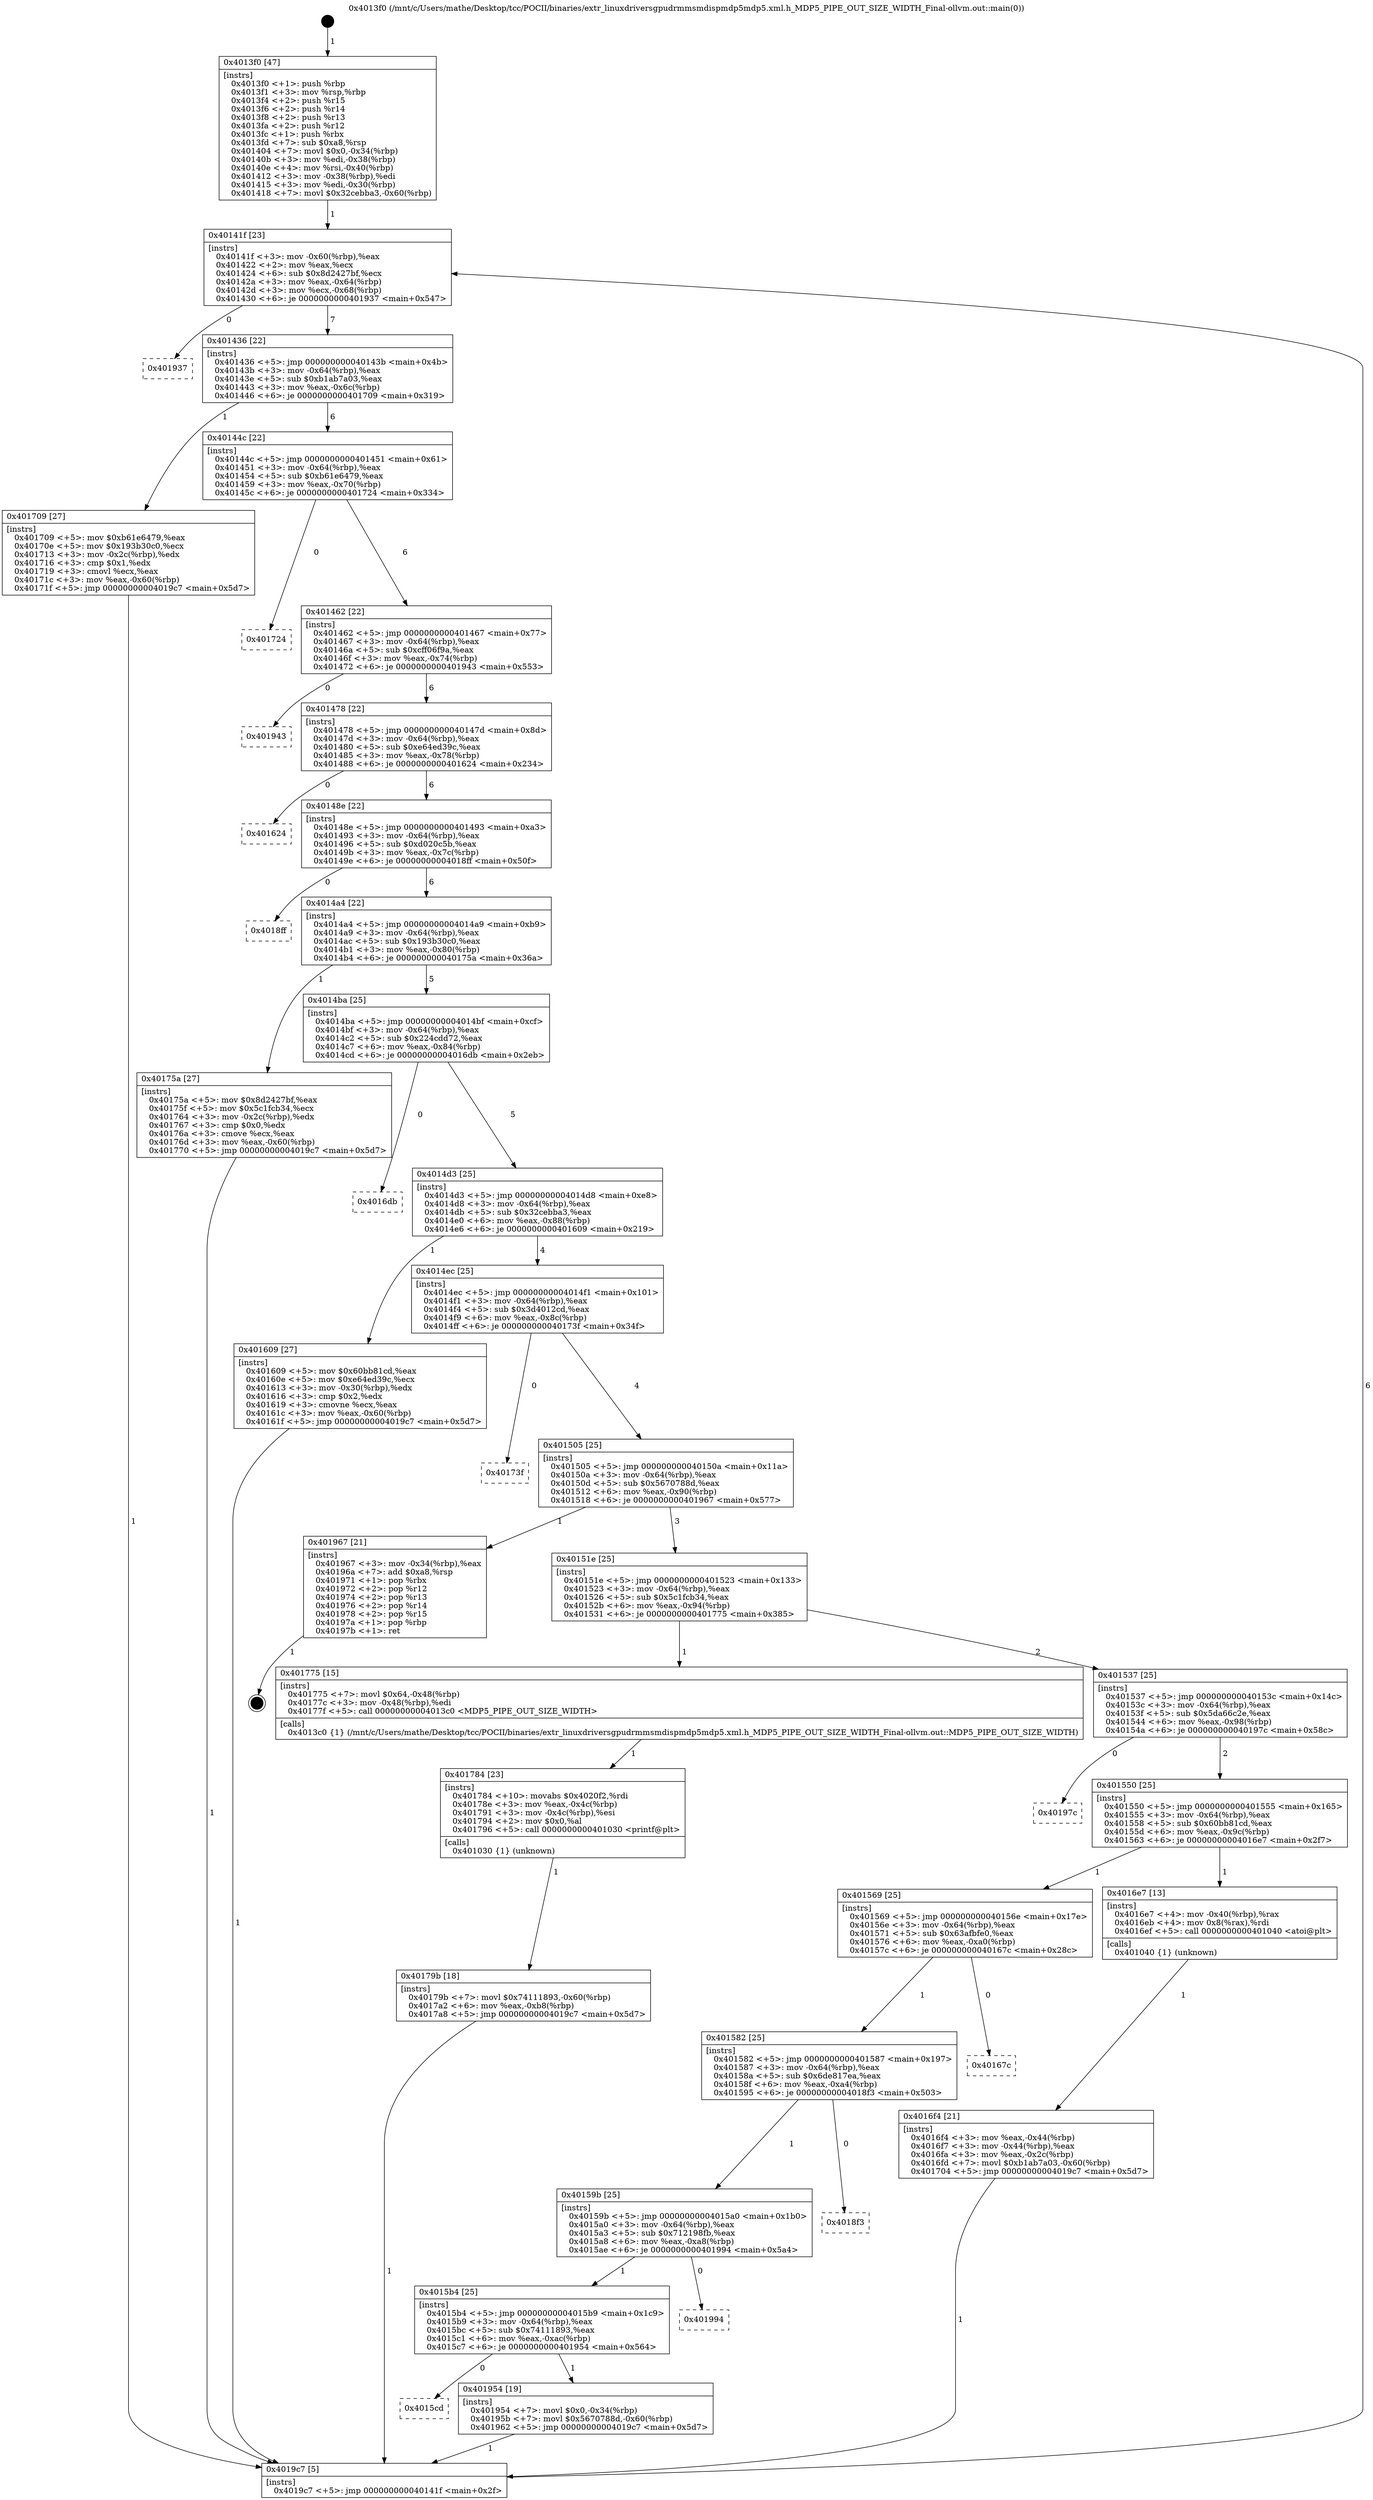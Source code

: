 digraph "0x4013f0" {
  label = "0x4013f0 (/mnt/c/Users/mathe/Desktop/tcc/POCII/binaries/extr_linuxdriversgpudrmmsmdispmdp5mdp5.xml.h_MDP5_PIPE_OUT_SIZE_WIDTH_Final-ollvm.out::main(0))"
  labelloc = "t"
  node[shape=record]

  Entry [label="",width=0.3,height=0.3,shape=circle,fillcolor=black,style=filled]
  "0x40141f" [label="{
     0x40141f [23]\l
     | [instrs]\l
     &nbsp;&nbsp;0x40141f \<+3\>: mov -0x60(%rbp),%eax\l
     &nbsp;&nbsp;0x401422 \<+2\>: mov %eax,%ecx\l
     &nbsp;&nbsp;0x401424 \<+6\>: sub $0x8d2427bf,%ecx\l
     &nbsp;&nbsp;0x40142a \<+3\>: mov %eax,-0x64(%rbp)\l
     &nbsp;&nbsp;0x40142d \<+3\>: mov %ecx,-0x68(%rbp)\l
     &nbsp;&nbsp;0x401430 \<+6\>: je 0000000000401937 \<main+0x547\>\l
  }"]
  "0x401937" [label="{
     0x401937\l
  }", style=dashed]
  "0x401436" [label="{
     0x401436 [22]\l
     | [instrs]\l
     &nbsp;&nbsp;0x401436 \<+5\>: jmp 000000000040143b \<main+0x4b\>\l
     &nbsp;&nbsp;0x40143b \<+3\>: mov -0x64(%rbp),%eax\l
     &nbsp;&nbsp;0x40143e \<+5\>: sub $0xb1ab7a03,%eax\l
     &nbsp;&nbsp;0x401443 \<+3\>: mov %eax,-0x6c(%rbp)\l
     &nbsp;&nbsp;0x401446 \<+6\>: je 0000000000401709 \<main+0x319\>\l
  }"]
  Exit [label="",width=0.3,height=0.3,shape=circle,fillcolor=black,style=filled,peripheries=2]
  "0x401709" [label="{
     0x401709 [27]\l
     | [instrs]\l
     &nbsp;&nbsp;0x401709 \<+5\>: mov $0xb61e6479,%eax\l
     &nbsp;&nbsp;0x40170e \<+5\>: mov $0x193b30c0,%ecx\l
     &nbsp;&nbsp;0x401713 \<+3\>: mov -0x2c(%rbp),%edx\l
     &nbsp;&nbsp;0x401716 \<+3\>: cmp $0x1,%edx\l
     &nbsp;&nbsp;0x401719 \<+3\>: cmovl %ecx,%eax\l
     &nbsp;&nbsp;0x40171c \<+3\>: mov %eax,-0x60(%rbp)\l
     &nbsp;&nbsp;0x40171f \<+5\>: jmp 00000000004019c7 \<main+0x5d7\>\l
  }"]
  "0x40144c" [label="{
     0x40144c [22]\l
     | [instrs]\l
     &nbsp;&nbsp;0x40144c \<+5\>: jmp 0000000000401451 \<main+0x61\>\l
     &nbsp;&nbsp;0x401451 \<+3\>: mov -0x64(%rbp),%eax\l
     &nbsp;&nbsp;0x401454 \<+5\>: sub $0xb61e6479,%eax\l
     &nbsp;&nbsp;0x401459 \<+3\>: mov %eax,-0x70(%rbp)\l
     &nbsp;&nbsp;0x40145c \<+6\>: je 0000000000401724 \<main+0x334\>\l
  }"]
  "0x4015cd" [label="{
     0x4015cd\l
  }", style=dashed]
  "0x401724" [label="{
     0x401724\l
  }", style=dashed]
  "0x401462" [label="{
     0x401462 [22]\l
     | [instrs]\l
     &nbsp;&nbsp;0x401462 \<+5\>: jmp 0000000000401467 \<main+0x77\>\l
     &nbsp;&nbsp;0x401467 \<+3\>: mov -0x64(%rbp),%eax\l
     &nbsp;&nbsp;0x40146a \<+5\>: sub $0xcff06f9a,%eax\l
     &nbsp;&nbsp;0x40146f \<+3\>: mov %eax,-0x74(%rbp)\l
     &nbsp;&nbsp;0x401472 \<+6\>: je 0000000000401943 \<main+0x553\>\l
  }"]
  "0x401954" [label="{
     0x401954 [19]\l
     | [instrs]\l
     &nbsp;&nbsp;0x401954 \<+7\>: movl $0x0,-0x34(%rbp)\l
     &nbsp;&nbsp;0x40195b \<+7\>: movl $0x5670788d,-0x60(%rbp)\l
     &nbsp;&nbsp;0x401962 \<+5\>: jmp 00000000004019c7 \<main+0x5d7\>\l
  }"]
  "0x401943" [label="{
     0x401943\l
  }", style=dashed]
  "0x401478" [label="{
     0x401478 [22]\l
     | [instrs]\l
     &nbsp;&nbsp;0x401478 \<+5\>: jmp 000000000040147d \<main+0x8d\>\l
     &nbsp;&nbsp;0x40147d \<+3\>: mov -0x64(%rbp),%eax\l
     &nbsp;&nbsp;0x401480 \<+5\>: sub $0xe64ed39c,%eax\l
     &nbsp;&nbsp;0x401485 \<+3\>: mov %eax,-0x78(%rbp)\l
     &nbsp;&nbsp;0x401488 \<+6\>: je 0000000000401624 \<main+0x234\>\l
  }"]
  "0x4015b4" [label="{
     0x4015b4 [25]\l
     | [instrs]\l
     &nbsp;&nbsp;0x4015b4 \<+5\>: jmp 00000000004015b9 \<main+0x1c9\>\l
     &nbsp;&nbsp;0x4015b9 \<+3\>: mov -0x64(%rbp),%eax\l
     &nbsp;&nbsp;0x4015bc \<+5\>: sub $0x74111893,%eax\l
     &nbsp;&nbsp;0x4015c1 \<+6\>: mov %eax,-0xac(%rbp)\l
     &nbsp;&nbsp;0x4015c7 \<+6\>: je 0000000000401954 \<main+0x564\>\l
  }"]
  "0x401624" [label="{
     0x401624\l
  }", style=dashed]
  "0x40148e" [label="{
     0x40148e [22]\l
     | [instrs]\l
     &nbsp;&nbsp;0x40148e \<+5\>: jmp 0000000000401493 \<main+0xa3\>\l
     &nbsp;&nbsp;0x401493 \<+3\>: mov -0x64(%rbp),%eax\l
     &nbsp;&nbsp;0x401496 \<+5\>: sub $0xd020c5b,%eax\l
     &nbsp;&nbsp;0x40149b \<+3\>: mov %eax,-0x7c(%rbp)\l
     &nbsp;&nbsp;0x40149e \<+6\>: je 00000000004018ff \<main+0x50f\>\l
  }"]
  "0x401994" [label="{
     0x401994\l
  }", style=dashed]
  "0x4018ff" [label="{
     0x4018ff\l
  }", style=dashed]
  "0x4014a4" [label="{
     0x4014a4 [22]\l
     | [instrs]\l
     &nbsp;&nbsp;0x4014a4 \<+5\>: jmp 00000000004014a9 \<main+0xb9\>\l
     &nbsp;&nbsp;0x4014a9 \<+3\>: mov -0x64(%rbp),%eax\l
     &nbsp;&nbsp;0x4014ac \<+5\>: sub $0x193b30c0,%eax\l
     &nbsp;&nbsp;0x4014b1 \<+3\>: mov %eax,-0x80(%rbp)\l
     &nbsp;&nbsp;0x4014b4 \<+6\>: je 000000000040175a \<main+0x36a\>\l
  }"]
  "0x40159b" [label="{
     0x40159b [25]\l
     | [instrs]\l
     &nbsp;&nbsp;0x40159b \<+5\>: jmp 00000000004015a0 \<main+0x1b0\>\l
     &nbsp;&nbsp;0x4015a0 \<+3\>: mov -0x64(%rbp),%eax\l
     &nbsp;&nbsp;0x4015a3 \<+5\>: sub $0x712198fb,%eax\l
     &nbsp;&nbsp;0x4015a8 \<+6\>: mov %eax,-0xa8(%rbp)\l
     &nbsp;&nbsp;0x4015ae \<+6\>: je 0000000000401994 \<main+0x5a4\>\l
  }"]
  "0x40175a" [label="{
     0x40175a [27]\l
     | [instrs]\l
     &nbsp;&nbsp;0x40175a \<+5\>: mov $0x8d2427bf,%eax\l
     &nbsp;&nbsp;0x40175f \<+5\>: mov $0x5c1fcb34,%ecx\l
     &nbsp;&nbsp;0x401764 \<+3\>: mov -0x2c(%rbp),%edx\l
     &nbsp;&nbsp;0x401767 \<+3\>: cmp $0x0,%edx\l
     &nbsp;&nbsp;0x40176a \<+3\>: cmove %ecx,%eax\l
     &nbsp;&nbsp;0x40176d \<+3\>: mov %eax,-0x60(%rbp)\l
     &nbsp;&nbsp;0x401770 \<+5\>: jmp 00000000004019c7 \<main+0x5d7\>\l
  }"]
  "0x4014ba" [label="{
     0x4014ba [25]\l
     | [instrs]\l
     &nbsp;&nbsp;0x4014ba \<+5\>: jmp 00000000004014bf \<main+0xcf\>\l
     &nbsp;&nbsp;0x4014bf \<+3\>: mov -0x64(%rbp),%eax\l
     &nbsp;&nbsp;0x4014c2 \<+5\>: sub $0x224cdd72,%eax\l
     &nbsp;&nbsp;0x4014c7 \<+6\>: mov %eax,-0x84(%rbp)\l
     &nbsp;&nbsp;0x4014cd \<+6\>: je 00000000004016db \<main+0x2eb\>\l
  }"]
  "0x4018f3" [label="{
     0x4018f3\l
  }", style=dashed]
  "0x4016db" [label="{
     0x4016db\l
  }", style=dashed]
  "0x4014d3" [label="{
     0x4014d3 [25]\l
     | [instrs]\l
     &nbsp;&nbsp;0x4014d3 \<+5\>: jmp 00000000004014d8 \<main+0xe8\>\l
     &nbsp;&nbsp;0x4014d8 \<+3\>: mov -0x64(%rbp),%eax\l
     &nbsp;&nbsp;0x4014db \<+5\>: sub $0x32cebba3,%eax\l
     &nbsp;&nbsp;0x4014e0 \<+6\>: mov %eax,-0x88(%rbp)\l
     &nbsp;&nbsp;0x4014e6 \<+6\>: je 0000000000401609 \<main+0x219\>\l
  }"]
  "0x401582" [label="{
     0x401582 [25]\l
     | [instrs]\l
     &nbsp;&nbsp;0x401582 \<+5\>: jmp 0000000000401587 \<main+0x197\>\l
     &nbsp;&nbsp;0x401587 \<+3\>: mov -0x64(%rbp),%eax\l
     &nbsp;&nbsp;0x40158a \<+5\>: sub $0x6de817ea,%eax\l
     &nbsp;&nbsp;0x40158f \<+6\>: mov %eax,-0xa4(%rbp)\l
     &nbsp;&nbsp;0x401595 \<+6\>: je 00000000004018f3 \<main+0x503\>\l
  }"]
  "0x401609" [label="{
     0x401609 [27]\l
     | [instrs]\l
     &nbsp;&nbsp;0x401609 \<+5\>: mov $0x60bb81cd,%eax\l
     &nbsp;&nbsp;0x40160e \<+5\>: mov $0xe64ed39c,%ecx\l
     &nbsp;&nbsp;0x401613 \<+3\>: mov -0x30(%rbp),%edx\l
     &nbsp;&nbsp;0x401616 \<+3\>: cmp $0x2,%edx\l
     &nbsp;&nbsp;0x401619 \<+3\>: cmovne %ecx,%eax\l
     &nbsp;&nbsp;0x40161c \<+3\>: mov %eax,-0x60(%rbp)\l
     &nbsp;&nbsp;0x40161f \<+5\>: jmp 00000000004019c7 \<main+0x5d7\>\l
  }"]
  "0x4014ec" [label="{
     0x4014ec [25]\l
     | [instrs]\l
     &nbsp;&nbsp;0x4014ec \<+5\>: jmp 00000000004014f1 \<main+0x101\>\l
     &nbsp;&nbsp;0x4014f1 \<+3\>: mov -0x64(%rbp),%eax\l
     &nbsp;&nbsp;0x4014f4 \<+5\>: sub $0x3d4012cd,%eax\l
     &nbsp;&nbsp;0x4014f9 \<+6\>: mov %eax,-0x8c(%rbp)\l
     &nbsp;&nbsp;0x4014ff \<+6\>: je 000000000040173f \<main+0x34f\>\l
  }"]
  "0x4019c7" [label="{
     0x4019c7 [5]\l
     | [instrs]\l
     &nbsp;&nbsp;0x4019c7 \<+5\>: jmp 000000000040141f \<main+0x2f\>\l
  }"]
  "0x4013f0" [label="{
     0x4013f0 [47]\l
     | [instrs]\l
     &nbsp;&nbsp;0x4013f0 \<+1\>: push %rbp\l
     &nbsp;&nbsp;0x4013f1 \<+3\>: mov %rsp,%rbp\l
     &nbsp;&nbsp;0x4013f4 \<+2\>: push %r15\l
     &nbsp;&nbsp;0x4013f6 \<+2\>: push %r14\l
     &nbsp;&nbsp;0x4013f8 \<+2\>: push %r13\l
     &nbsp;&nbsp;0x4013fa \<+2\>: push %r12\l
     &nbsp;&nbsp;0x4013fc \<+1\>: push %rbx\l
     &nbsp;&nbsp;0x4013fd \<+7\>: sub $0xa8,%rsp\l
     &nbsp;&nbsp;0x401404 \<+7\>: movl $0x0,-0x34(%rbp)\l
     &nbsp;&nbsp;0x40140b \<+3\>: mov %edi,-0x38(%rbp)\l
     &nbsp;&nbsp;0x40140e \<+4\>: mov %rsi,-0x40(%rbp)\l
     &nbsp;&nbsp;0x401412 \<+3\>: mov -0x38(%rbp),%edi\l
     &nbsp;&nbsp;0x401415 \<+3\>: mov %edi,-0x30(%rbp)\l
     &nbsp;&nbsp;0x401418 \<+7\>: movl $0x32cebba3,-0x60(%rbp)\l
  }"]
  "0x40167c" [label="{
     0x40167c\l
  }", style=dashed]
  "0x40173f" [label="{
     0x40173f\l
  }", style=dashed]
  "0x401505" [label="{
     0x401505 [25]\l
     | [instrs]\l
     &nbsp;&nbsp;0x401505 \<+5\>: jmp 000000000040150a \<main+0x11a\>\l
     &nbsp;&nbsp;0x40150a \<+3\>: mov -0x64(%rbp),%eax\l
     &nbsp;&nbsp;0x40150d \<+5\>: sub $0x5670788d,%eax\l
     &nbsp;&nbsp;0x401512 \<+6\>: mov %eax,-0x90(%rbp)\l
     &nbsp;&nbsp;0x401518 \<+6\>: je 0000000000401967 \<main+0x577\>\l
  }"]
  "0x40179b" [label="{
     0x40179b [18]\l
     | [instrs]\l
     &nbsp;&nbsp;0x40179b \<+7\>: movl $0x74111893,-0x60(%rbp)\l
     &nbsp;&nbsp;0x4017a2 \<+6\>: mov %eax,-0xb8(%rbp)\l
     &nbsp;&nbsp;0x4017a8 \<+5\>: jmp 00000000004019c7 \<main+0x5d7\>\l
  }"]
  "0x401967" [label="{
     0x401967 [21]\l
     | [instrs]\l
     &nbsp;&nbsp;0x401967 \<+3\>: mov -0x34(%rbp),%eax\l
     &nbsp;&nbsp;0x40196a \<+7\>: add $0xa8,%rsp\l
     &nbsp;&nbsp;0x401971 \<+1\>: pop %rbx\l
     &nbsp;&nbsp;0x401972 \<+2\>: pop %r12\l
     &nbsp;&nbsp;0x401974 \<+2\>: pop %r13\l
     &nbsp;&nbsp;0x401976 \<+2\>: pop %r14\l
     &nbsp;&nbsp;0x401978 \<+2\>: pop %r15\l
     &nbsp;&nbsp;0x40197a \<+1\>: pop %rbp\l
     &nbsp;&nbsp;0x40197b \<+1\>: ret\l
  }"]
  "0x40151e" [label="{
     0x40151e [25]\l
     | [instrs]\l
     &nbsp;&nbsp;0x40151e \<+5\>: jmp 0000000000401523 \<main+0x133\>\l
     &nbsp;&nbsp;0x401523 \<+3\>: mov -0x64(%rbp),%eax\l
     &nbsp;&nbsp;0x401526 \<+5\>: sub $0x5c1fcb34,%eax\l
     &nbsp;&nbsp;0x40152b \<+6\>: mov %eax,-0x94(%rbp)\l
     &nbsp;&nbsp;0x401531 \<+6\>: je 0000000000401775 \<main+0x385\>\l
  }"]
  "0x401784" [label="{
     0x401784 [23]\l
     | [instrs]\l
     &nbsp;&nbsp;0x401784 \<+10\>: movabs $0x4020f2,%rdi\l
     &nbsp;&nbsp;0x40178e \<+3\>: mov %eax,-0x4c(%rbp)\l
     &nbsp;&nbsp;0x401791 \<+3\>: mov -0x4c(%rbp),%esi\l
     &nbsp;&nbsp;0x401794 \<+2\>: mov $0x0,%al\l
     &nbsp;&nbsp;0x401796 \<+5\>: call 0000000000401030 \<printf@plt\>\l
     | [calls]\l
     &nbsp;&nbsp;0x401030 \{1\} (unknown)\l
  }"]
  "0x401775" [label="{
     0x401775 [15]\l
     | [instrs]\l
     &nbsp;&nbsp;0x401775 \<+7\>: movl $0x64,-0x48(%rbp)\l
     &nbsp;&nbsp;0x40177c \<+3\>: mov -0x48(%rbp),%edi\l
     &nbsp;&nbsp;0x40177f \<+5\>: call 00000000004013c0 \<MDP5_PIPE_OUT_SIZE_WIDTH\>\l
     | [calls]\l
     &nbsp;&nbsp;0x4013c0 \{1\} (/mnt/c/Users/mathe/Desktop/tcc/POCII/binaries/extr_linuxdriversgpudrmmsmdispmdp5mdp5.xml.h_MDP5_PIPE_OUT_SIZE_WIDTH_Final-ollvm.out::MDP5_PIPE_OUT_SIZE_WIDTH)\l
  }"]
  "0x401537" [label="{
     0x401537 [25]\l
     | [instrs]\l
     &nbsp;&nbsp;0x401537 \<+5\>: jmp 000000000040153c \<main+0x14c\>\l
     &nbsp;&nbsp;0x40153c \<+3\>: mov -0x64(%rbp),%eax\l
     &nbsp;&nbsp;0x40153f \<+5\>: sub $0x5da66c2e,%eax\l
     &nbsp;&nbsp;0x401544 \<+6\>: mov %eax,-0x98(%rbp)\l
     &nbsp;&nbsp;0x40154a \<+6\>: je 000000000040197c \<main+0x58c\>\l
  }"]
  "0x4016f4" [label="{
     0x4016f4 [21]\l
     | [instrs]\l
     &nbsp;&nbsp;0x4016f4 \<+3\>: mov %eax,-0x44(%rbp)\l
     &nbsp;&nbsp;0x4016f7 \<+3\>: mov -0x44(%rbp),%eax\l
     &nbsp;&nbsp;0x4016fa \<+3\>: mov %eax,-0x2c(%rbp)\l
     &nbsp;&nbsp;0x4016fd \<+7\>: movl $0xb1ab7a03,-0x60(%rbp)\l
     &nbsp;&nbsp;0x401704 \<+5\>: jmp 00000000004019c7 \<main+0x5d7\>\l
  }"]
  "0x40197c" [label="{
     0x40197c\l
  }", style=dashed]
  "0x401550" [label="{
     0x401550 [25]\l
     | [instrs]\l
     &nbsp;&nbsp;0x401550 \<+5\>: jmp 0000000000401555 \<main+0x165\>\l
     &nbsp;&nbsp;0x401555 \<+3\>: mov -0x64(%rbp),%eax\l
     &nbsp;&nbsp;0x401558 \<+5\>: sub $0x60bb81cd,%eax\l
     &nbsp;&nbsp;0x40155d \<+6\>: mov %eax,-0x9c(%rbp)\l
     &nbsp;&nbsp;0x401563 \<+6\>: je 00000000004016e7 \<main+0x2f7\>\l
  }"]
  "0x401569" [label="{
     0x401569 [25]\l
     | [instrs]\l
     &nbsp;&nbsp;0x401569 \<+5\>: jmp 000000000040156e \<main+0x17e\>\l
     &nbsp;&nbsp;0x40156e \<+3\>: mov -0x64(%rbp),%eax\l
     &nbsp;&nbsp;0x401571 \<+5\>: sub $0x63afbfe0,%eax\l
     &nbsp;&nbsp;0x401576 \<+6\>: mov %eax,-0xa0(%rbp)\l
     &nbsp;&nbsp;0x40157c \<+6\>: je 000000000040167c \<main+0x28c\>\l
  }"]
  "0x4016e7" [label="{
     0x4016e7 [13]\l
     | [instrs]\l
     &nbsp;&nbsp;0x4016e7 \<+4\>: mov -0x40(%rbp),%rax\l
     &nbsp;&nbsp;0x4016eb \<+4\>: mov 0x8(%rax),%rdi\l
     &nbsp;&nbsp;0x4016ef \<+5\>: call 0000000000401040 \<atoi@plt\>\l
     | [calls]\l
     &nbsp;&nbsp;0x401040 \{1\} (unknown)\l
  }"]
  Entry -> "0x4013f0" [label=" 1"]
  "0x40141f" -> "0x401937" [label=" 0"]
  "0x40141f" -> "0x401436" [label=" 7"]
  "0x401967" -> Exit [label=" 1"]
  "0x401436" -> "0x401709" [label=" 1"]
  "0x401436" -> "0x40144c" [label=" 6"]
  "0x401954" -> "0x4019c7" [label=" 1"]
  "0x40144c" -> "0x401724" [label=" 0"]
  "0x40144c" -> "0x401462" [label=" 6"]
  "0x4015b4" -> "0x4015cd" [label=" 0"]
  "0x401462" -> "0x401943" [label=" 0"]
  "0x401462" -> "0x401478" [label=" 6"]
  "0x4015b4" -> "0x401954" [label=" 1"]
  "0x401478" -> "0x401624" [label=" 0"]
  "0x401478" -> "0x40148e" [label=" 6"]
  "0x40159b" -> "0x4015b4" [label=" 1"]
  "0x40148e" -> "0x4018ff" [label=" 0"]
  "0x40148e" -> "0x4014a4" [label=" 6"]
  "0x40159b" -> "0x401994" [label=" 0"]
  "0x4014a4" -> "0x40175a" [label=" 1"]
  "0x4014a4" -> "0x4014ba" [label=" 5"]
  "0x401582" -> "0x40159b" [label=" 1"]
  "0x4014ba" -> "0x4016db" [label=" 0"]
  "0x4014ba" -> "0x4014d3" [label=" 5"]
  "0x401582" -> "0x4018f3" [label=" 0"]
  "0x4014d3" -> "0x401609" [label=" 1"]
  "0x4014d3" -> "0x4014ec" [label=" 4"]
  "0x401609" -> "0x4019c7" [label=" 1"]
  "0x4013f0" -> "0x40141f" [label=" 1"]
  "0x4019c7" -> "0x40141f" [label=" 6"]
  "0x401569" -> "0x401582" [label=" 1"]
  "0x4014ec" -> "0x40173f" [label=" 0"]
  "0x4014ec" -> "0x401505" [label=" 4"]
  "0x401569" -> "0x40167c" [label=" 0"]
  "0x401505" -> "0x401967" [label=" 1"]
  "0x401505" -> "0x40151e" [label=" 3"]
  "0x40179b" -> "0x4019c7" [label=" 1"]
  "0x40151e" -> "0x401775" [label=" 1"]
  "0x40151e" -> "0x401537" [label=" 2"]
  "0x401784" -> "0x40179b" [label=" 1"]
  "0x401537" -> "0x40197c" [label=" 0"]
  "0x401537" -> "0x401550" [label=" 2"]
  "0x401775" -> "0x401784" [label=" 1"]
  "0x401550" -> "0x4016e7" [label=" 1"]
  "0x401550" -> "0x401569" [label=" 1"]
  "0x4016e7" -> "0x4016f4" [label=" 1"]
  "0x4016f4" -> "0x4019c7" [label=" 1"]
  "0x401709" -> "0x4019c7" [label=" 1"]
  "0x40175a" -> "0x4019c7" [label=" 1"]
}
